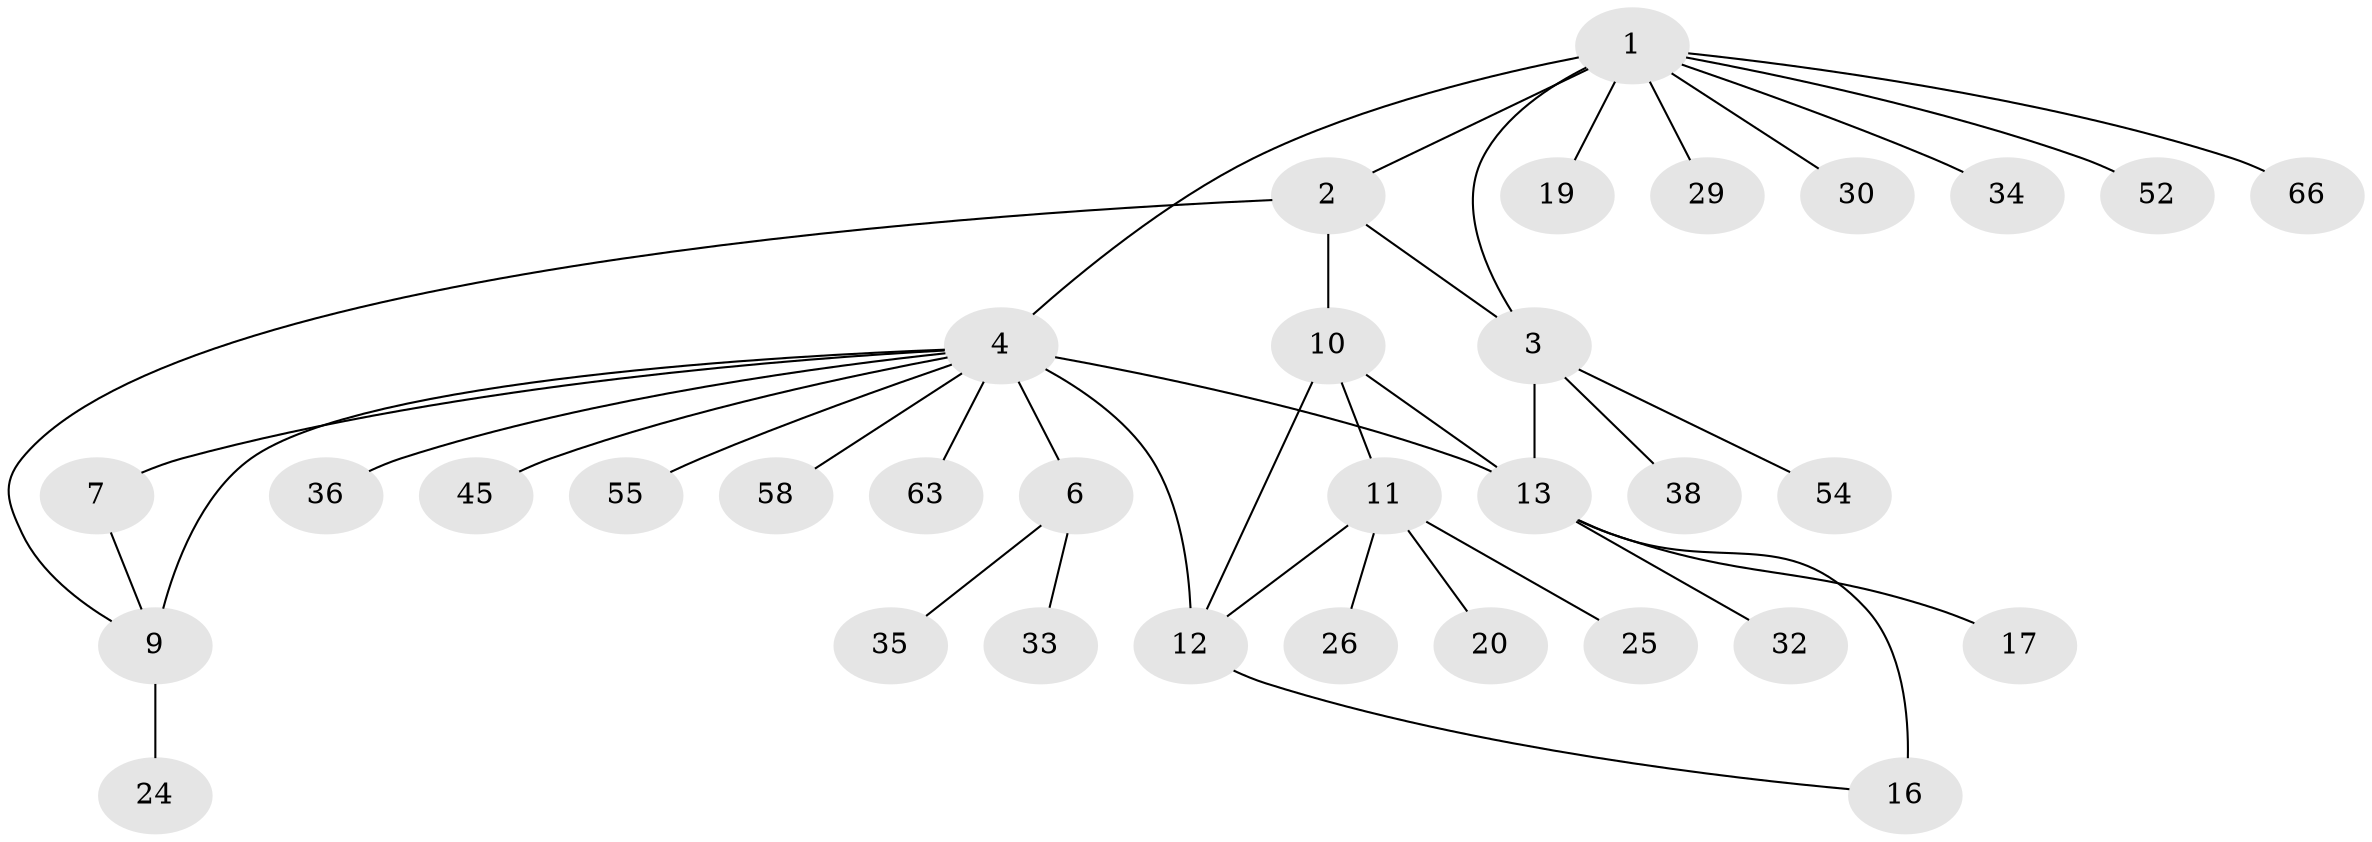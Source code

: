 // original degree distribution, {11: 0.015151515151515152, 5: 0.10606060606060606, 7: 0.030303030303030304, 4: 0.030303030303030304, 3: 0.06060606060606061, 8: 0.030303030303030304, 9: 0.015151515151515152, 1: 0.5606060606060606, 2: 0.15151515151515152}
// Generated by graph-tools (version 1.1) at 2025/16/03/09/25 04:16:10]
// undirected, 33 vertices, 40 edges
graph export_dot {
graph [start="1"]
  node [color=gray90,style=filled];
  1 [super="+42"];
  2;
  3;
  4 [super="+61+51+5"];
  6;
  7 [super="+57"];
  9;
  10 [super="+49"];
  11 [super="+23+22+56"];
  12;
  13 [super="+50+14"];
  16;
  17;
  19;
  20;
  24;
  25;
  26 [super="+28"];
  29 [super="+53"];
  30;
  32;
  33 [super="+47+43"];
  34;
  35 [super="+39"];
  36 [super="+46"];
  38 [super="+44"];
  45;
  52;
  54;
  55;
  58;
  63;
  66;
  1 -- 2;
  1 -- 3;
  1 -- 4 [weight=2];
  1 -- 19;
  1 -- 29;
  1 -- 30;
  1 -- 34;
  1 -- 52;
  1 -- 66;
  2 -- 3;
  2 -- 9;
  2 -- 10 [weight=2];
  3 -- 38;
  3 -- 54;
  3 -- 13;
  4 -- 6 [weight=2];
  4 -- 36;
  4 -- 7;
  4 -- 9 [weight=2];
  4 -- 12 [weight=2];
  4 -- 45;
  4 -- 55;
  4 -- 58;
  4 -- 63;
  4 -- 13 [weight=2];
  6 -- 33;
  6 -- 35;
  7 -- 9;
  9 -- 24;
  10 -- 11;
  10 -- 12;
  10 -- 13;
  11 -- 12;
  11 -- 20;
  11 -- 26;
  11 -- 25;
  12 -- 16;
  13 -- 16 [weight=2];
  13 -- 17;
  13 -- 32;
}
